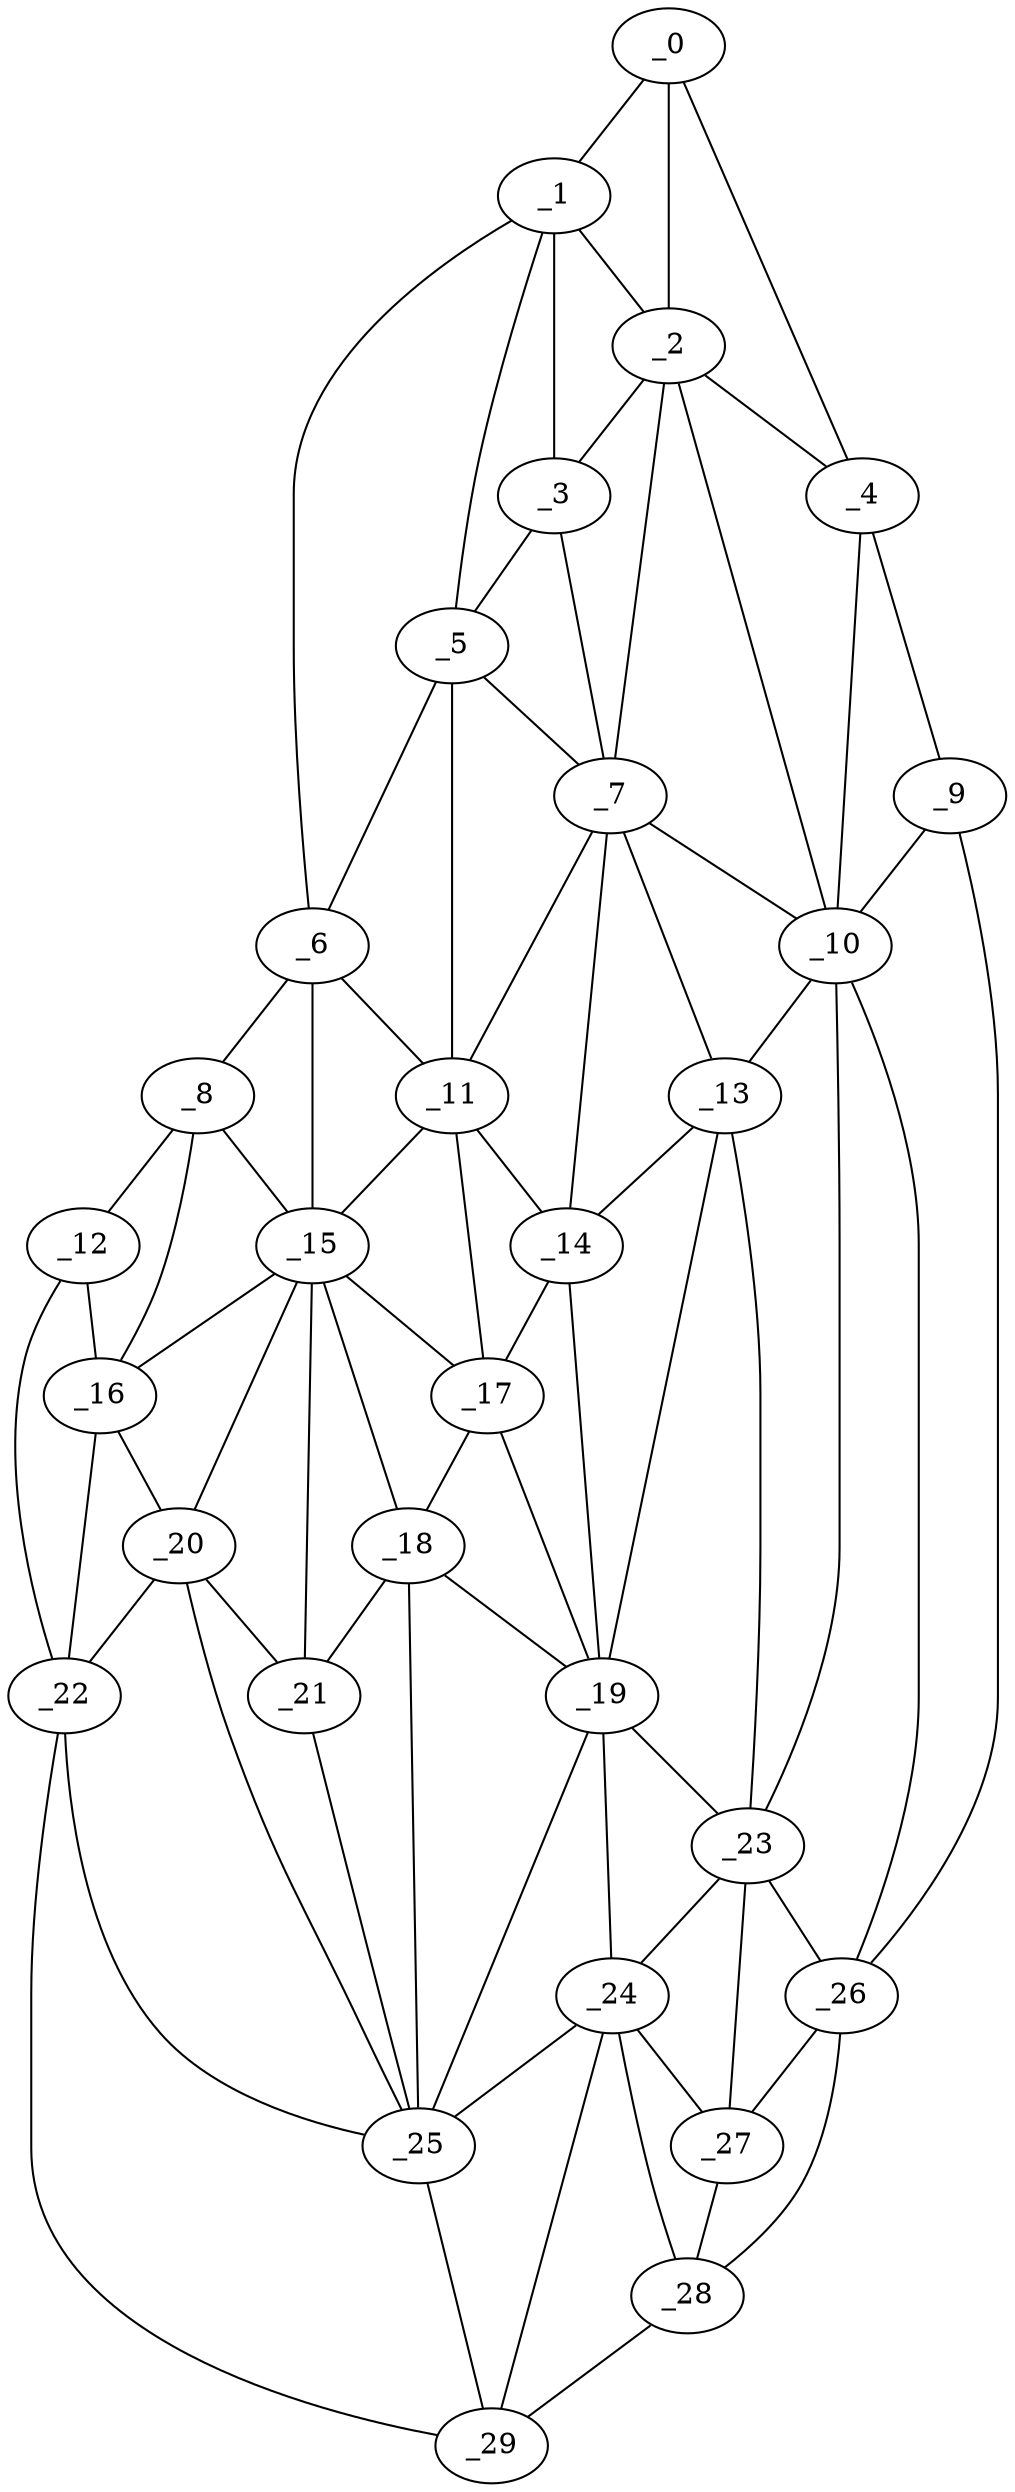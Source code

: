 graph "obj58__270.gxl" {
	_0	 [x=28,
		y=15];
	_1	 [x=33,
		y=48];
	_0 -- _1	 [valence=1];
	_2	 [x=37,
		y=30];
	_0 -- _2	 [valence=1];
	_4	 [x=47,
		y=7];
	_0 -- _4	 [valence=1];
	_1 -- _2	 [valence=2];
	_3	 [x=37,
		y=46];
	_1 -- _3	 [valence=2];
	_5	 [x=49,
		y=51];
	_1 -- _5	 [valence=1];
	_6	 [x=51,
		y=86];
	_1 -- _6	 [valence=1];
	_2 -- _3	 [valence=2];
	_2 -- _4	 [valence=2];
	_7	 [x=52,
		y=50];
	_2 -- _7	 [valence=1];
	_10	 [x=61,
		y=16];
	_2 -- _10	 [valence=2];
	_3 -- _5	 [valence=2];
	_3 -- _7	 [valence=2];
	_9	 [x=58,
		y=6];
	_4 -- _9	 [valence=1];
	_4 -- _10	 [valence=2];
	_5 -- _6	 [valence=2];
	_5 -- _7	 [valence=2];
	_11	 [x=65,
		y=73];
	_5 -- _11	 [valence=2];
	_8	 [x=56,
		y=96];
	_6 -- _8	 [valence=1];
	_6 -- _11	 [valence=2];
	_15	 [x=73,
		y=83];
	_6 -- _15	 [valence=1];
	_7 -- _10	 [valence=2];
	_7 -- _11	 [valence=2];
	_13	 [x=71,
		y=42];
	_7 -- _13	 [valence=2];
	_14	 [x=71,
		y=51];
	_7 -- _14	 [valence=2];
	_12	 [x=65,
		y=106];
	_8 -- _12	 [valence=1];
	_8 -- _15	 [valence=2];
	_16	 [x=74,
		y=91];
	_8 -- _16	 [valence=1];
	_9 -- _10	 [valence=2];
	_26	 [x=104,
		y=18];
	_9 -- _26	 [valence=1];
	_10 -- _13	 [valence=2];
	_23	 [x=96,
		y=30];
	_10 -- _23	 [valence=1];
	_10 -- _26	 [valence=2];
	_11 -- _14	 [valence=2];
	_11 -- _15	 [valence=2];
	_17	 [x=75,
		y=67];
	_11 -- _17	 [valence=2];
	_12 -- _16	 [valence=2];
	_22	 [x=95,
		y=104];
	_12 -- _22	 [valence=1];
	_13 -- _14	 [valence=1];
	_19	 [x=88,
		y=48];
	_13 -- _19	 [valence=2];
	_13 -- _23	 [valence=2];
	_14 -- _17	 [valence=2];
	_14 -- _19	 [valence=2];
	_15 -- _16	 [valence=1];
	_15 -- _17	 [valence=2];
	_18	 [x=83,
		y=72];
	_15 -- _18	 [valence=2];
	_20	 [x=88,
		y=88];
	_15 -- _20	 [valence=1];
	_21	 [x=90,
		y=78];
	_15 -- _21	 [valence=1];
	_16 -- _20	 [valence=2];
	_16 -- _22	 [valence=1];
	_17 -- _18	 [valence=2];
	_17 -- _19	 [valence=1];
	_18 -- _19	 [valence=2];
	_18 -- _21	 [valence=2];
	_25	 [x=101,
		y=72];
	_18 -- _25	 [valence=1];
	_19 -- _23	 [valence=1];
	_24	 [x=98,
		y=45];
	_19 -- _24	 [valence=2];
	_19 -- _25	 [valence=1];
	_20 -- _21	 [valence=2];
	_20 -- _22	 [valence=1];
	_20 -- _25	 [valence=1];
	_21 -- _25	 [valence=1];
	_22 -- _25	 [valence=2];
	_29	 [x=116,
		y=64];
	_22 -- _29	 [valence=1];
	_23 -- _24	 [valence=2];
	_23 -- _26	 [valence=2];
	_27	 [x=104,
		y=40];
	_23 -- _27	 [valence=2];
	_24 -- _25	 [valence=2];
	_24 -- _27	 [valence=1];
	_28	 [x=115,
		y=50];
	_24 -- _28	 [valence=2];
	_24 -- _29	 [valence=1];
	_25 -- _29	 [valence=1];
	_26 -- _27	 [valence=1];
	_26 -- _28	 [valence=1];
	_27 -- _28	 [valence=2];
	_28 -- _29	 [valence=1];
}
